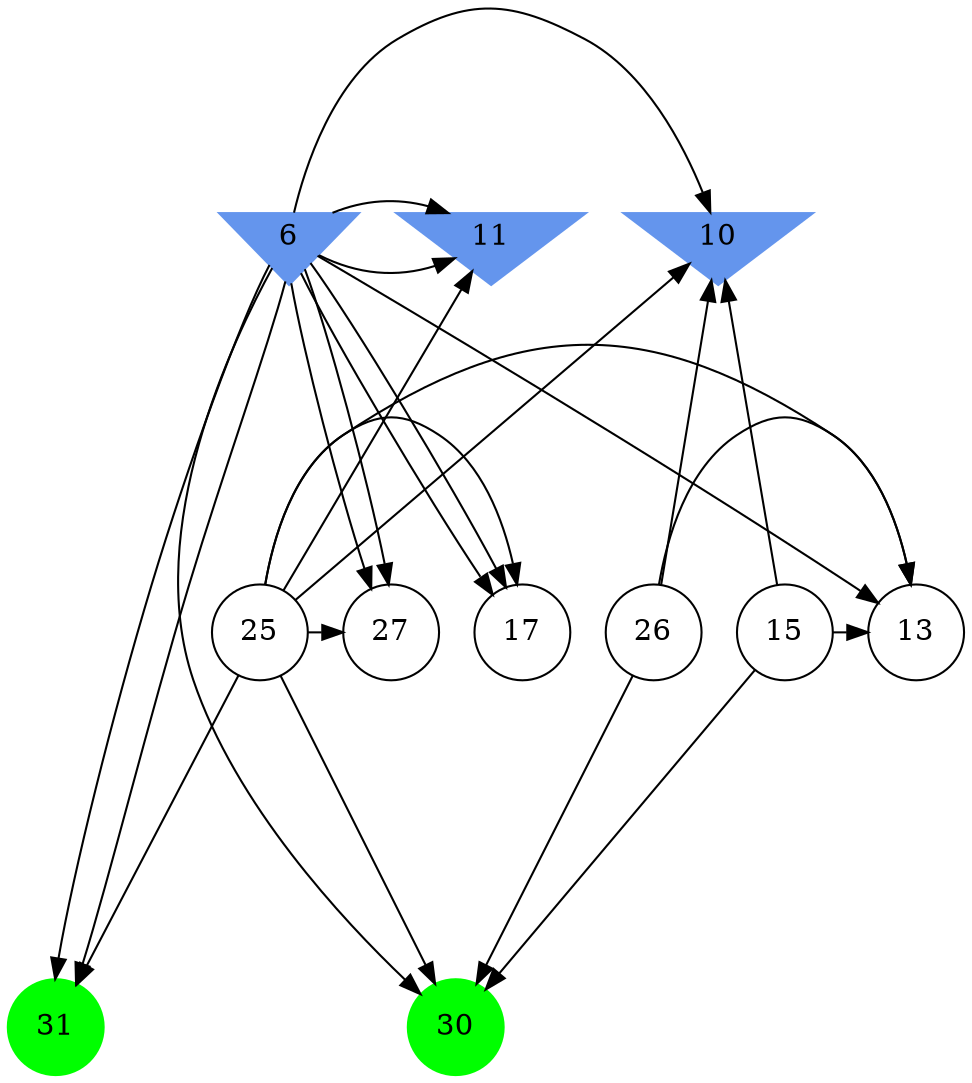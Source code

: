 digraph brain {
	ranksep=2.0;
	6 [shape=invtriangle,style=filled,color=cornflowerblue];
	10 [shape=invtriangle,style=filled,color=cornflowerblue];
	11 [shape=invtriangle,style=filled,color=cornflowerblue];
	13 [shape=circle,color=black];
	15 [shape=circle,color=black];
	17 [shape=circle,color=black];
	25 [shape=circle,color=black];
	26 [shape=circle,color=black];
	27 [shape=circle,color=black];
	30 [shape=circle,style=filled,color=green];
	31 [shape=circle,style=filled,color=green];
	25	->	10;
	25	->	13;
	25	->	30;
	26	->	10;
	26	->	13;
	26	->	30;
	15	->	10;
	15	->	13;
	15	->	30;
	6	->	10;
	6	->	13;
	6	->	30;
	25	->	27;
	25	->	31;
	25	->	17;
	25	->	11;
	6	->	27;
	6	->	31;
	6	->	17;
	6	->	11;
	6	->	27;
	6	->	31;
	6	->	17;
	6	->	11;
	{ rank=same; 6; 10; 11; }
	{ rank=same; 13; 15; 17; 25; 26; 27; }
	{ rank=same; 30; 31; }
}
